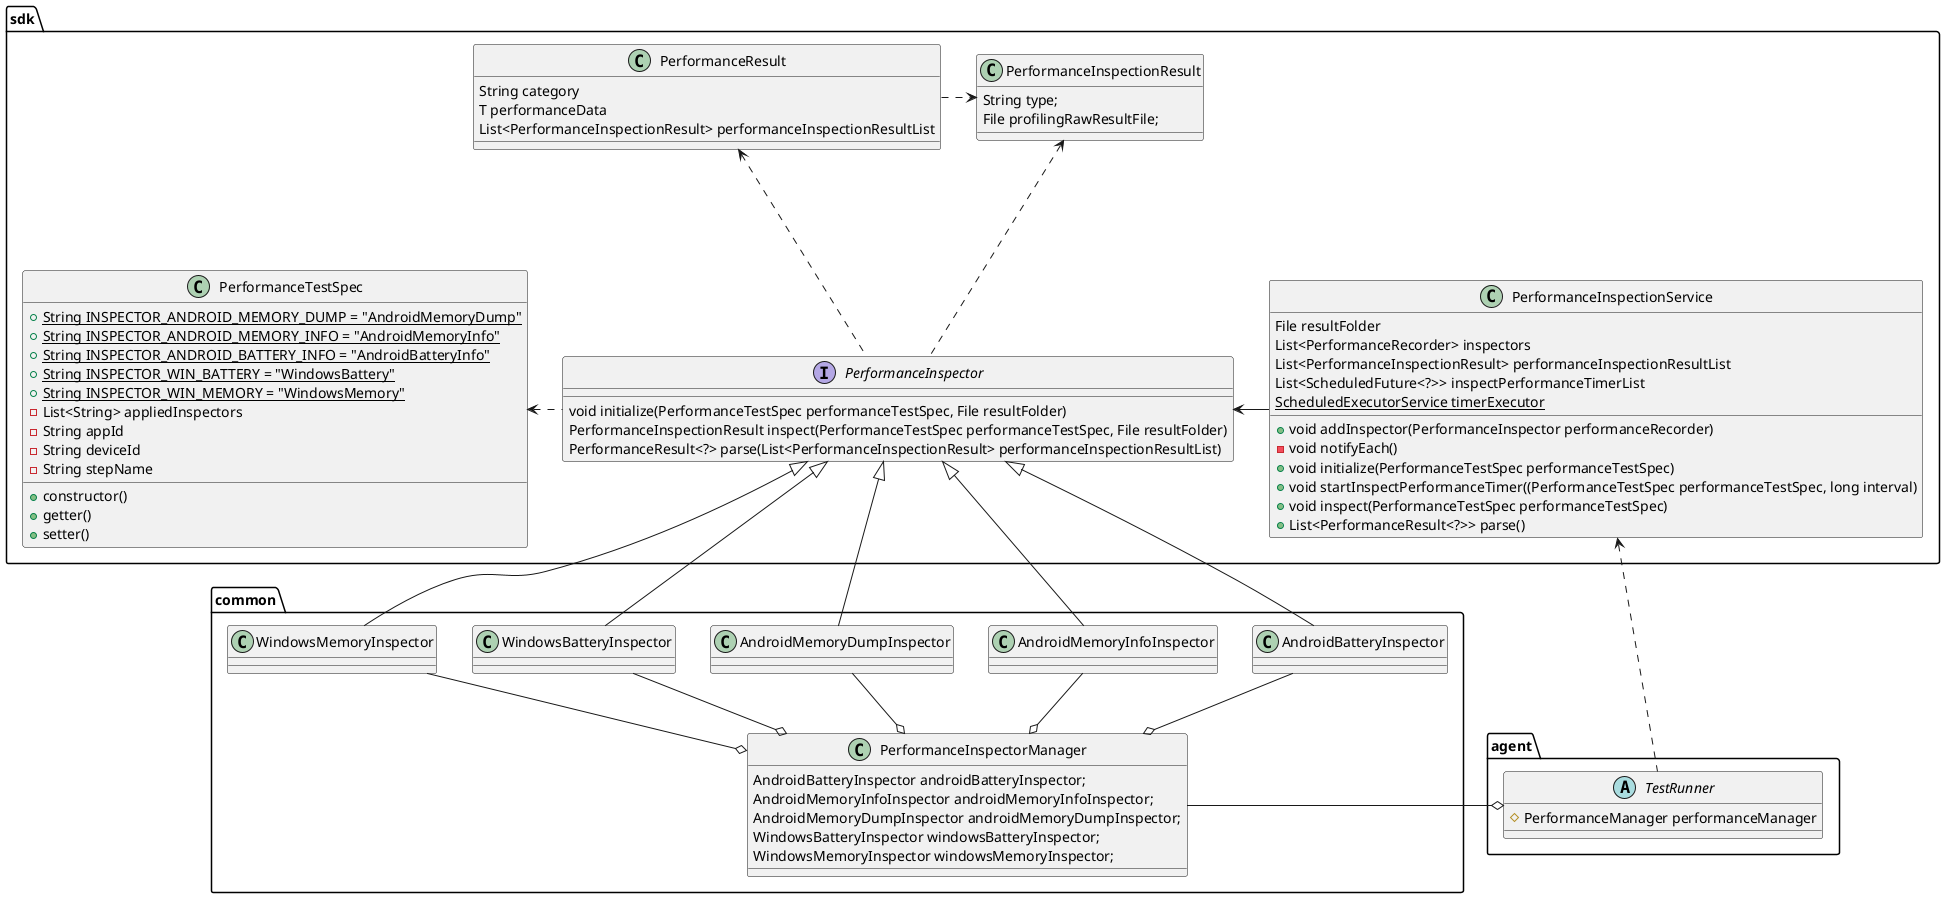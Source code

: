 @startuml
'https://plantuml.com/class-diagram'

package "sdk" {

    class PerformanceTestSpec {
        +{static}String INSPECTOR_ANDROID_MEMORY_DUMP = "AndroidMemoryDump"
        +{static}String INSPECTOR_ANDROID_MEMORY_INFO = "AndroidMemoryInfo"
        +{static}String INSPECTOR_ANDROID_BATTERY_INFO = "AndroidBatteryInfo"
        +{static}String INSPECTOR_WIN_BATTERY = "WindowsBattery"
        +{static}String INSPECTOR_WIN_MEMORY = "WindowsMemory"
        -List<String> appliedInspectors
        -String appId
        -String deviceId
        -String stepName
        +constructor()
        +getter()
        +setter()
    }
    interface PerformanceInspector {
        void initialize(PerformanceTestSpec performanceTestSpec, File resultFolder)
        PerformanceInspectionResult inspect(PerformanceTestSpec performanceTestSpec, File resultFolder)
        PerformanceResult<?> parse(List<PerformanceInspectionResult> performanceInspectionResultList)
    }

    class PerformanceInspectionService {
        File resultFolder
        List<PerformanceRecorder> inspectors
        List<PerformanceInspectionResult> performanceInspectionResultList
        List<ScheduledFuture<?>> inspectPerformanceTimerList
        {static} ScheduledExecutorService timerExecutor
        +void addInspector(PerformanceInspector performanceRecorder)
        -void notifyEach()
        +void initialize(PerformanceTestSpec performanceTestSpec)
        +void startInspectPerformanceTimer((PerformanceTestSpec performanceTestSpec, long interval)
        +void inspect(PerformanceTestSpec performanceTestSpec)
        +List<PerformanceResult<?>> parse()
    }

    class PerformanceResult {
        String category
        T performanceData
        List<PerformanceInspectionResult> performanceInspectionResultList
    }

    class PerformanceInspectionResult {
        String type;
        File profilingRawResultFile;
    }


    PerformanceInspector -left..> PerformanceTestSpec
    PerformanceInspector -up..> PerformanceInspectionResult
    PerformanceInspector <---right PerformanceInspectionService
    PerformanceInspector -up..> PerformanceResult
    PerformanceResult -right..> PerformanceInspectionResult
}

package "agent" {
    abstract class TestRunner {
        #PerformanceManager performanceManager
    }
}

package "common" {
    class PerformanceInspectorManager {
        AndroidBatteryInspector androidBatteryInspector;
        AndroidMemoryInfoInspector androidMemoryInfoInspector;
        AndroidMemoryDumpInspector androidMemoryDumpInspector;
        WindowsBatteryInspector windowsBatteryInspector;
        WindowsMemoryInspector windowsMemoryInspector;
    }


    PerformanceInspector <|-- AndroidBatteryInspector
    PerformanceInspector <|-- AndroidMemoryInfoInspector
    PerformanceInspector <|-- AndroidMemoryDumpInspector
    PerformanceInspector <|-- WindowsBatteryInspector
    PerformanceInspector <|-- WindowsMemoryInspector

    AndroidBatteryInspector --o PerformanceInspectorManager
    AndroidMemoryInfoInspector --o PerformanceInspectorManager
    AndroidMemoryDumpInspector --o PerformanceInspectorManager
    WindowsBatteryInspector --o PerformanceInspectorManager
    WindowsMemoryInspector --o PerformanceInspectorManager

    TestRunner o-r- PerformanceInspectorManager
    TestRunner -up..> PerformanceInspectionService
}
@enduml

@startuml
participant PerformanceManager
participant Runner
participant PerformanceInspectionService
participant AndroidMemoryInfoInspector
participant AndroidBatteryInfoInspector
participant WindowsBatteryInspector

title Sequence 1: Regularly inspect performance metrics

PerformanceManager -> PerformanceManager: new Inspectors
activate Runner
Runner -> PerformanceInspectionService : new PerformanceInspectionService()
activate PerformanceInspectionService
Runner -> PerformanceManager: get Inspectors
PerformanceManager -> Runner: Inspectors
Runner -> PerformanceInspectionService : add Inspectors
Runner -> PerformanceInspectionService : startInspectPerformanceTimer(performanceTestSpec, interval)
PerformanceInspectionService -> AndroidMemoryInfoInspector : initialize
PerformanceInspectionService -> AndroidBatteryInfoInspector : initialize
PerformanceInspectionService -> WindowsBatteryInspector : initialize
PerformanceInspectionService -> AndroidMemoryInfoInspector : inspect
AndroidMemoryInfoInspector -> PerformanceInspectionService : PerformanceInspectionResult
PerformanceInspectionService -> AndroidBatteryInfoInspector : inspect
AndroidBatteryInfoInspector -> PerformanceInspectionService : PerformanceInspectionResult
PerformanceInspectionService -> WindowsBatteryInspector : inspect
WindowsBatteryInspector -> PerformanceInspectionService : PerformanceInspectionResult
Runner -> PerformanceInspectionService : parse
PerformanceInspectionService -> AndroidMemoryInfoInspector : parse
AndroidMemoryInfoInspector -> PerformanceInspectionService : PerformanceResult
PerformanceInspectionService -> AndroidBatteryInfoInspector : parse
AndroidBatteryInfoInspector -> PerformanceInspectionService : PerformanceResult
PerformanceInspectionService -> WindowsBatteryInspector : parse
WindowsBatteryInspector -> PerformanceInspectionService : PerformanceResult
PerformanceInspectionService -> Runner: List<PerformanceResult>
deactivate PerformanceInspectionService
deactivate Runner
@enduml

@startuml
participant PerformanceManager
participant Runner
participant TestCase
participant PerformanceInspectionService
participant AndroidMemoryInfoInspector
participant AndroidBatteryInfoInspector
participant WindowsBatteryInspector
participant ThreadParam

title Sequence 2: Trigger performance metrics inspection by test case

PerformanceManager -> PerformanceManager: new Inspectors
activate Runner
Runner -> PerformanceInspectionService : new PerformanceInspectionService()
activate PerformanceInspectionService
Runner -> PerformanceManager: get Inspectors
PerformanceManager -> Runner: Inspectors
Runner -> PerformanceInspectionService : add Inspectors
Runner -> ThreadParam: init(..., PerformanceInspectionService)
activate ThreadParam
Runner -> TestCase : execute
activate TestCase
TestCase -> ThreadParam : getPerformanceInspectionService
ThreadParam -> TestCase : PerformanceInspectionService
TestCase -> PerformanceInspectionService : initialize
PerformanceInspectionService -> AndroidMemoryInfoInspector : initialize
PerformanceInspectionService -> AndroidBatteryInfoInspector : initialize
PerformanceInspectionService -> WindowsBatteryInspector : initialize
TestCase -> PerformanceInspectionService : inspect
PerformanceInspectionService -> AndroidMemoryInfoInspector : inspect
AndroidMemoryInfoInspector -> PerformanceInspectionService : PerformanceInspectionResult
PerformanceInspectionService -> AndroidBatteryInfoInspector : inspect
AndroidBatteryInfoInspector -> PerformanceInspectionService : PerformanceInspectionResult
PerformanceInspectionService -> WindowsBatteryInspector : inspect
WindowsBatteryInspector -> PerformanceInspectionService : PerformanceInspectionResult
PerformanceInspectionService -> TestCase : List<PerformanceInspectionResult>
TestCase -> Runner: return
deactivate
Runner -> PerformanceInspectionService : parse
PerformanceInspectionService -> AndroidMemoryInfoInspector : parse
AndroidMemoryInfoInspector -> PerformanceInspectionService : PerformanceResult
PerformanceInspectionService -> AndroidBatteryInfoInspector : parse
AndroidBatteryInfoInspector -> PerformanceInspectionService : PerformanceResult
PerformanceInspectionService -> WindowsBatteryInspector : parse
WindowsBatteryInspector -> PerformanceInspectionService : PerformanceResult
PerformanceInspectionService -> Runner: List<PerformanceResult>
deactivate PerformanceInspectionService
Runner -> ThreadParam: clean
deactivate ThreadParam
deactivate Runner
@enduml